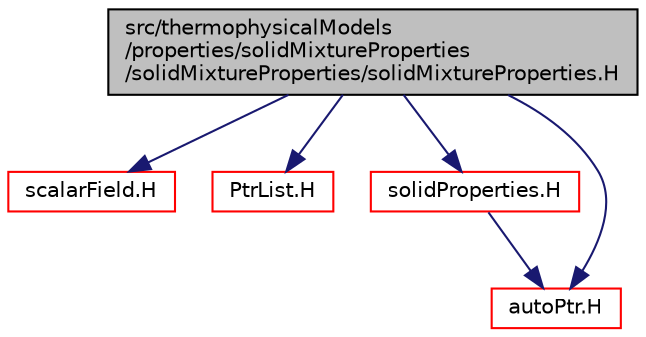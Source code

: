 digraph "src/thermophysicalModels/properties/solidMixtureProperties/solidMixtureProperties/solidMixtureProperties.H"
{
  bgcolor="transparent";
  edge [fontname="Helvetica",fontsize="10",labelfontname="Helvetica",labelfontsize="10"];
  node [fontname="Helvetica",fontsize="10",shape=record];
  Node1 [label="src/thermophysicalModels\l/properties/solidMixtureProperties\l/solidMixtureProperties/solidMixtureProperties.H",height=0.2,width=0.4,color="black", fillcolor="grey75", style="filled", fontcolor="black"];
  Node1 -> Node2 [color="midnightblue",fontsize="10",style="solid",fontname="Helvetica"];
  Node2 [label="scalarField.H",height=0.2,width=0.4,color="red",URL="$a08152.html"];
  Node1 -> Node3 [color="midnightblue",fontsize="10",style="solid",fontname="Helvetica"];
  Node3 [label="PtrList.H",height=0.2,width=0.4,color="red",URL="$a07836.html"];
  Node1 -> Node4 [color="midnightblue",fontsize="10",style="solid",fontname="Helvetica"];
  Node4 [label="solidProperties.H",height=0.2,width=0.4,color="red",URL="$a10296.html"];
  Node4 -> Node5 [color="midnightblue",fontsize="10",style="solid",fontname="Helvetica"];
  Node5 [label="autoPtr.H",height=0.2,width=0.4,color="red",URL="$a08637.html"];
  Node1 -> Node5 [color="midnightblue",fontsize="10",style="solid",fontname="Helvetica"];
}
